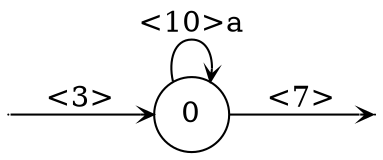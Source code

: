 digraph
{
  vcsn_context = "lal_char(a)_z"
  rankdir = LR
  edge [arrowhead = vee, arrowsize = .6]
  {
    node [shape = point, width = 0]
    I0
    F0
  }
  {
    node [shape = circle, style = rounded, width = 0.5]
    0
  }
  I0 -> 0 [label = "<3>"]
  0 -> F0 [label = "<7>"]
  0 -> 0 [label = "<10>a"]
}